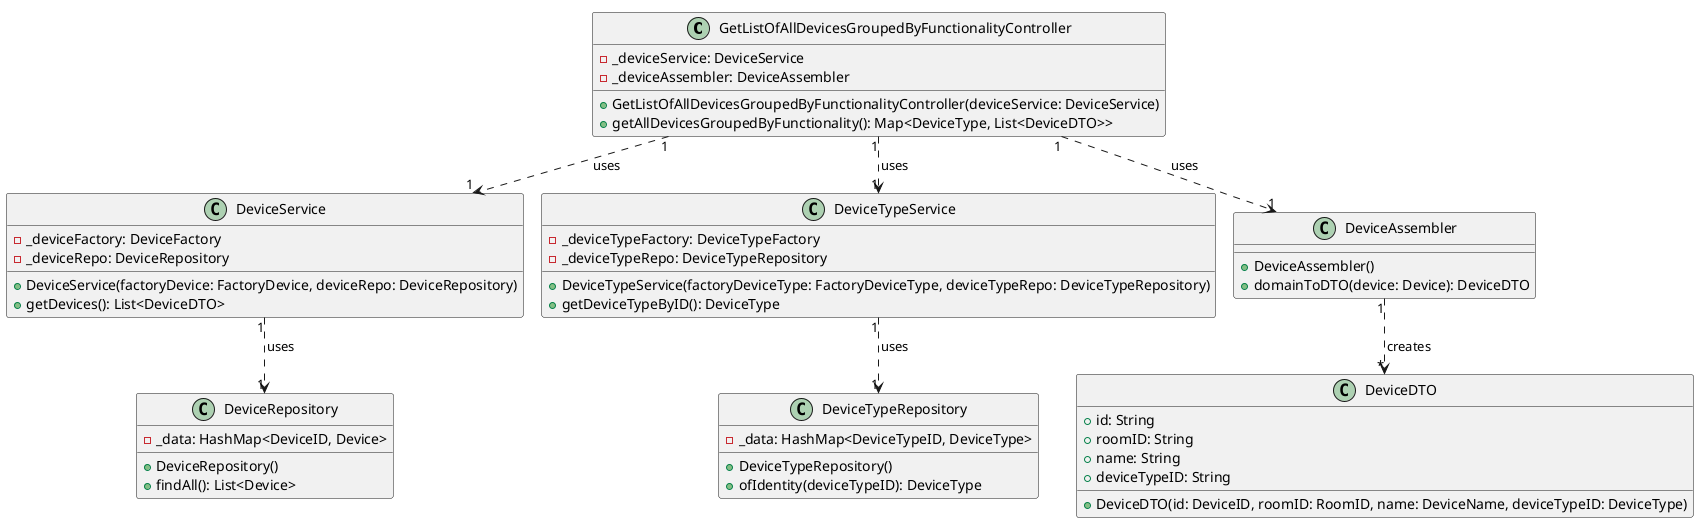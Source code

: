 @startuml
'https://plantuml.com/class-diagram
!pragma layout smetana

class GetListOfAllDevicesGroupedByFunctionalityController {
    -_deviceService: DeviceService
    -_deviceAssembler: DeviceAssembler

    +GetListOfAllDevicesGroupedByFunctionalityController(deviceService: DeviceService)
    +getAllDevicesGroupedByFunctionality(): Map<DeviceType, List<DeviceDTO>>

}

class DeviceService {
    -_deviceFactory: DeviceFactory
    -_deviceRepo: DeviceRepository
    +DeviceService(factoryDevice: FactoryDevice, deviceRepo: DeviceRepository)
    +getDevices(): List<DeviceDTO>
}

class DeviceTypeService {
    -_deviceTypeFactory: DeviceTypeFactory
    -_deviceTypeRepo: DeviceTypeRepository
    +DeviceTypeService(factoryDeviceType: FactoryDeviceType, deviceTypeRepo: DeviceTypeRepository)
    +getDeviceTypeByID(): DeviceType
}

class DeviceRepository {
    -_data: HashMap<DeviceID, Device>
    +DeviceRepository()
    +findAll(): List<Device>
}

class DeviceTypeRepository {
    -_data: HashMap<DeviceTypeID, DeviceType>
    +DeviceTypeRepository()
    +ofIdentity(deviceTypeID): DeviceType
}

class DeviceAssembler {
    +DeviceAssembler()
    +domainToDTO(device: Device): DeviceDTO
}

class DeviceDTO {
    +id: String
    +roomID: String
    +name: String
    +deviceTypeID: String
    +DeviceDTO(id: DeviceID, roomID: RoomID, name: DeviceName, deviceTypeID: DeviceType)
}

GetListOfAllDevicesGroupedByFunctionalityController "1" ..> "1" DeviceService: uses
GetListOfAllDevicesGroupedByFunctionalityController "1" ..> "1" DeviceTypeService: uses
DeviceService "1" ..> "1" DeviceRepository: uses
DeviceTypeService "1" ..> "1" DeviceTypeRepository: uses
GetListOfAllDevicesGroupedByFunctionalityController "1" ..> "1" DeviceAssembler: uses
DeviceAssembler "1" ..> "*" DeviceDTO: creates
@enduml